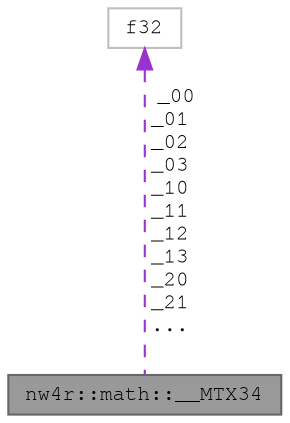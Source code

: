 digraph "nw4r::math::__MTX34"
{
 // LATEX_PDF_SIZE
  bgcolor="transparent";
  edge [fontname=FreeMono,fontsize=10,labelfontname=FreeMono,labelfontsize=10];
  node [fontname=FreeMono,fontsize=10,shape=box,height=0.2,width=0.4];
  Node1 [label="nw4r::math::__MTX34",height=0.2,width=0.4,color="gray40", fillcolor="grey60", style="filled", fontcolor="black",tooltip=" "];
  Node2 -> Node1 [dir="back",color="darkorchid3",style="dashed",label=" _00\n_01\n_02\n_03\n_10\n_11\n_12\n_13\n_20\n_21\n..." ];
  Node2 [label="f32",height=0.2,width=0.4,color="grey75", fillcolor="white", style="filled",tooltip=" "];
}
